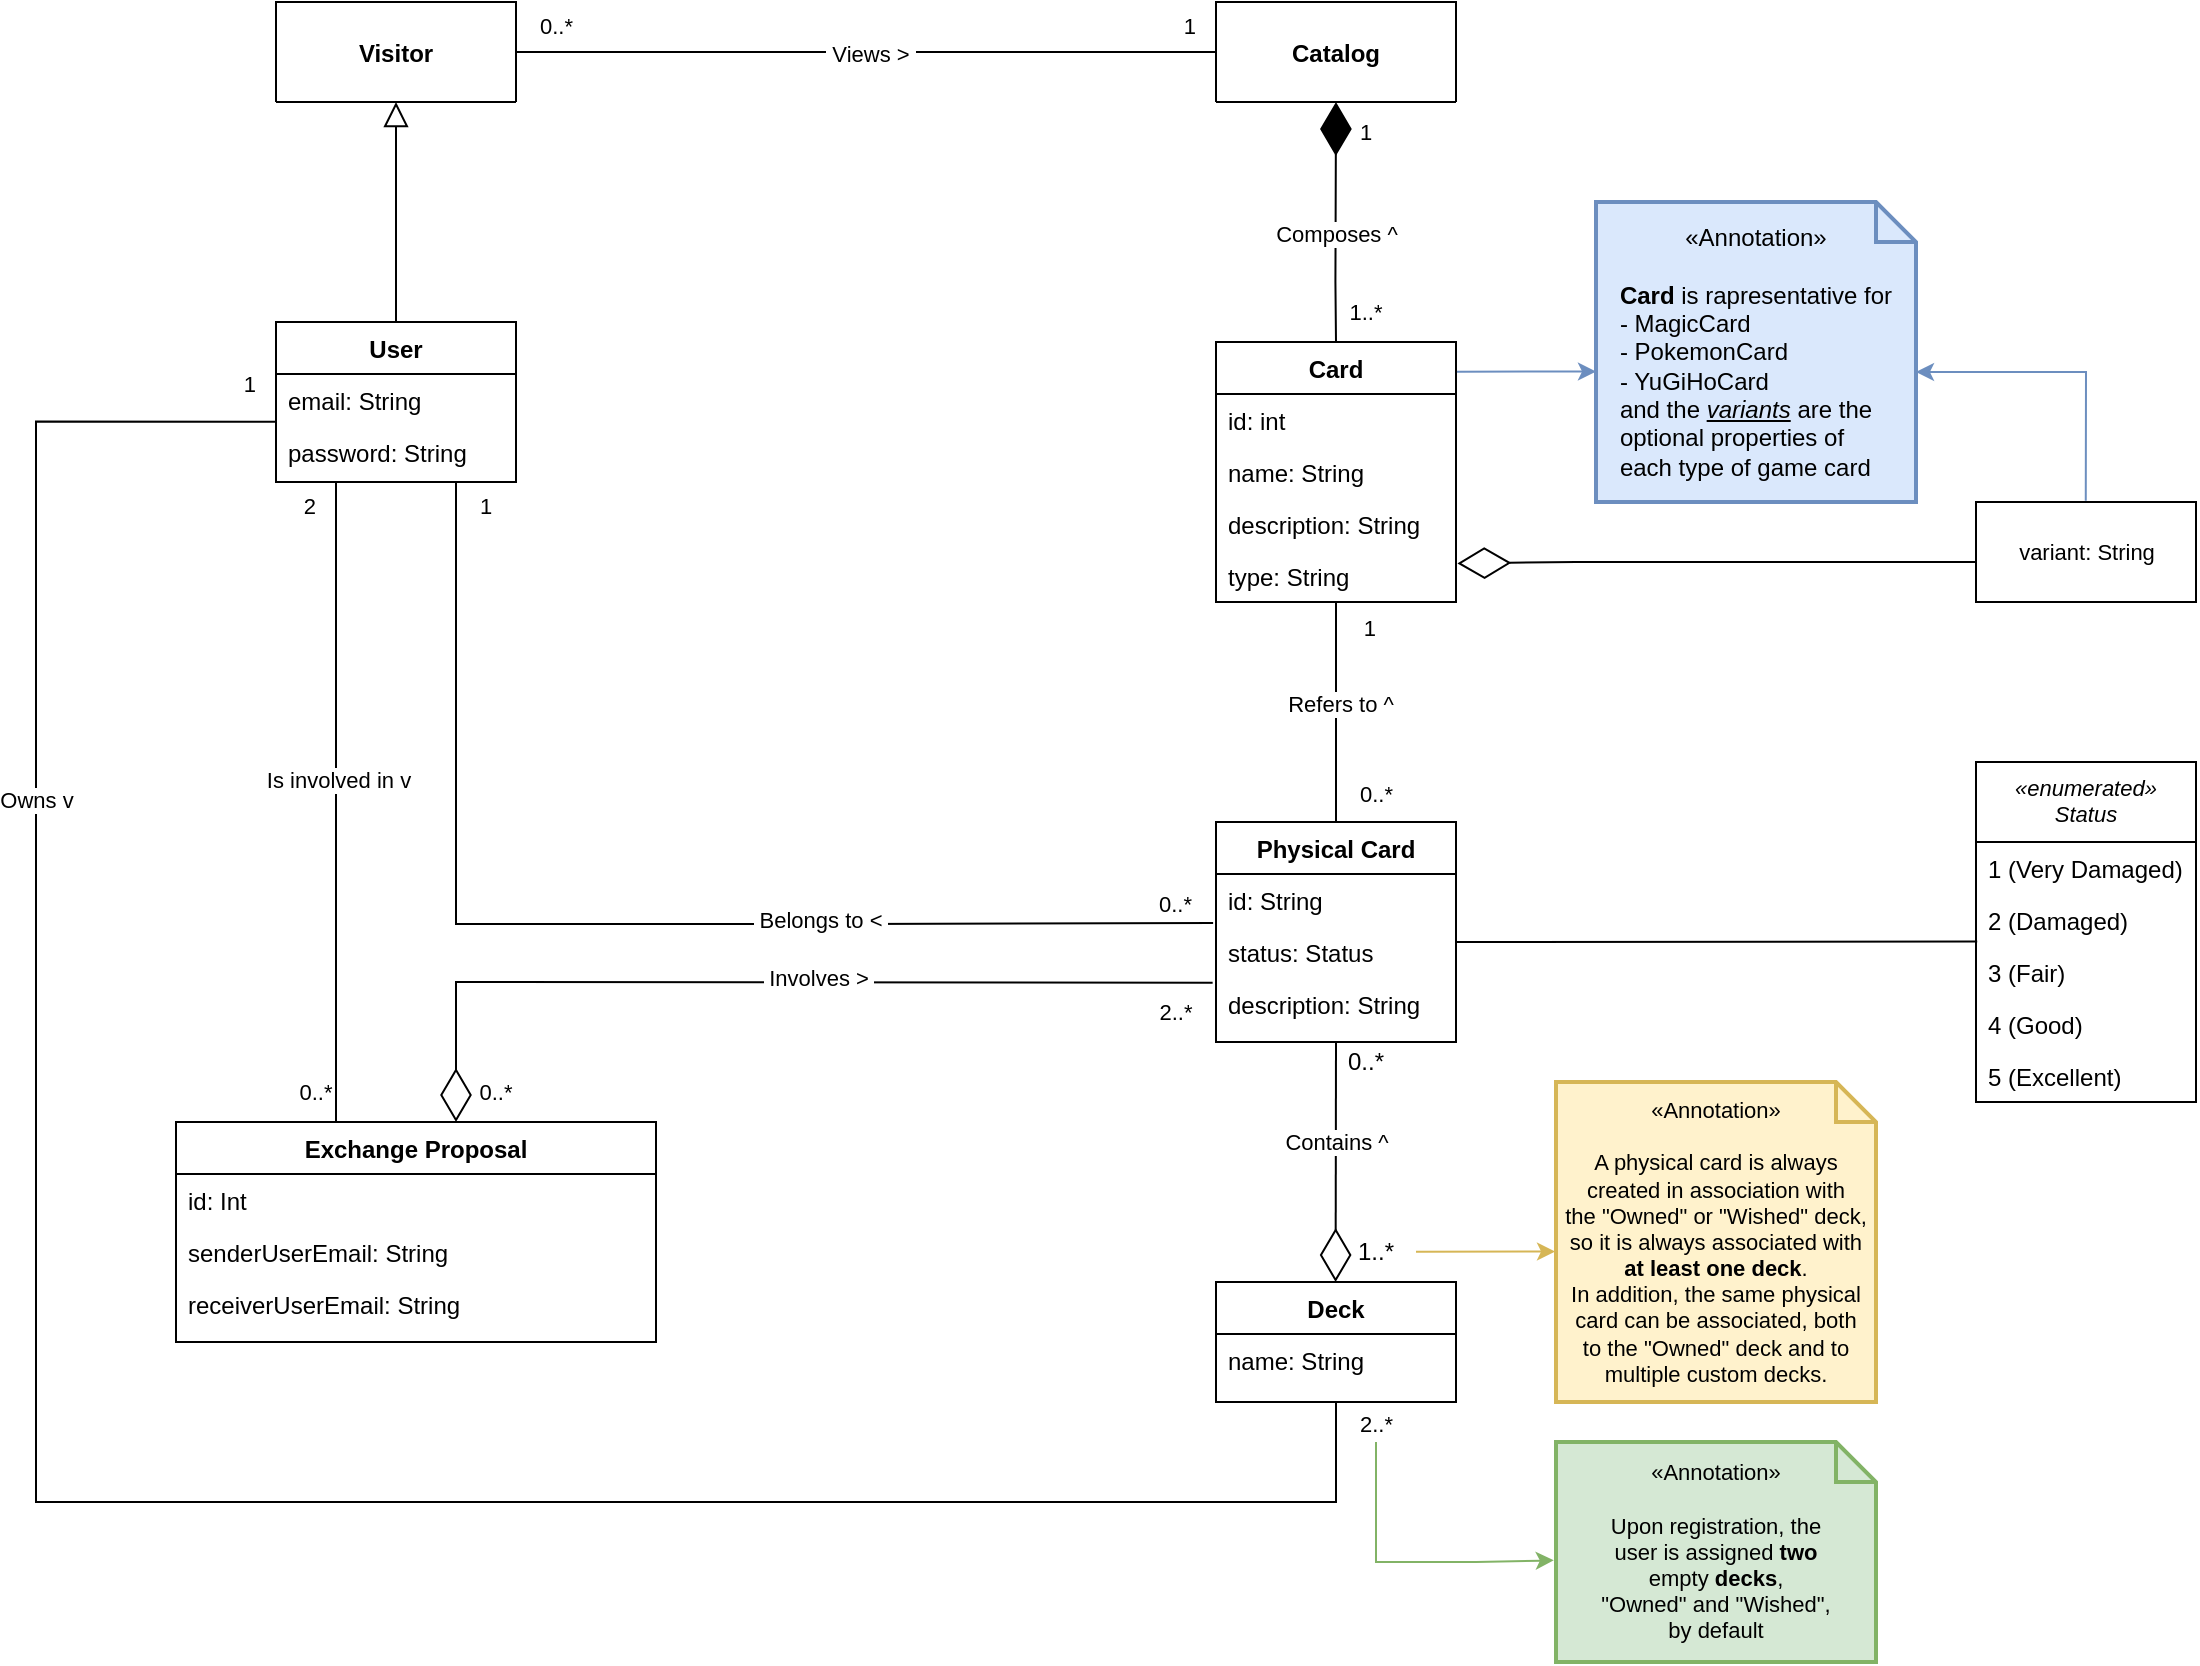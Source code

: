 <mxfile version="20.8.16" type="device"><diagram id="C5RBs43oDa-KdzZeNtuy" name="Page-1"><mxGraphModel dx="1418" dy="828" grid="1" gridSize="10" guides="1" tooltips="1" connect="1" arrows="1" fold="1" page="1" pageScale="1" pageWidth="1169" pageHeight="827" math="0" shadow="0"><root><mxCell id="WIyWlLk6GJQsqaUBKTNV-0"/><mxCell id="WIyWlLk6GJQsqaUBKTNV-1" parent="WIyWlLk6GJQsqaUBKTNV-0"/><mxCell id="zkfFHV4jXpPFQw0GAbJ--0" value="Visitor" style="swimlane;fontStyle=1;align=center;verticalAlign=middle;childLayout=stackLayout;horizontal=1;startSize=50;horizontalStack=0;resizeParent=1;resizeLast=0;collapsible=1;marginBottom=0;rounded=0;shadow=0;strokeWidth=1;" parent="WIyWlLk6GJQsqaUBKTNV-1" vertex="1"><mxGeometry x="160" y="40" width="120" height="50" as="geometry"><mxRectangle x="230" y="140" width="160" height="26" as="alternateBounds"/></mxGeometry></mxCell><mxCell id="zkfFHV4jXpPFQw0GAbJ--6" value="User" style="swimlane;fontStyle=1;align=center;verticalAlign=top;childLayout=stackLayout;horizontal=1;startSize=26;horizontalStack=0;resizeParent=1;resizeLast=0;collapsible=1;marginBottom=0;rounded=0;shadow=0;strokeWidth=1;" parent="WIyWlLk6GJQsqaUBKTNV-1" vertex="1"><mxGeometry x="160" y="200" width="120" height="80" as="geometry"><mxRectangle x="130" y="380" width="160" height="26" as="alternateBounds"/></mxGeometry></mxCell><mxCell id="zkfFHV4jXpPFQw0GAbJ--7" value="email: String" style="text;align=left;verticalAlign=top;spacingLeft=4;spacingRight=4;overflow=hidden;rotatable=0;points=[[0,0.5],[1,0.5]];portConstraint=eastwest;" parent="zkfFHV4jXpPFQw0GAbJ--6" vertex="1"><mxGeometry y="26" width="120" height="26" as="geometry"/></mxCell><mxCell id="zkfFHV4jXpPFQw0GAbJ--8" value="password: String" style="text;align=left;verticalAlign=top;spacingLeft=4;spacingRight=4;overflow=hidden;rotatable=0;points=[[0,0.5],[1,0.5]];portConstraint=eastwest;rounded=0;shadow=0;html=0;" parent="zkfFHV4jXpPFQw0GAbJ--6" vertex="1"><mxGeometry y="52" width="120" height="26" as="geometry"/></mxCell><mxCell id="zkfFHV4jXpPFQw0GAbJ--12" value="" style="endArrow=block;endSize=10;endFill=0;shadow=0;strokeWidth=1;rounded=0;edgeStyle=elbowEdgeStyle;elbow=vertical;" parent="WIyWlLk6GJQsqaUBKTNV-1" source="zkfFHV4jXpPFQw0GAbJ--6" target="zkfFHV4jXpPFQw0GAbJ--0" edge="1"><mxGeometry width="160" relative="1" as="geometry"><mxPoint x="300" y="193" as="sourcePoint"/><mxPoint x="300" y="193" as="targetPoint"/><Array as="points"><mxPoint x="220" y="160"/><mxPoint x="230" y="160"/><mxPoint x="240" y="230"/><mxPoint x="250" y="200"/></Array></mxGeometry></mxCell><mxCell id="zkfFHV4jXpPFQw0GAbJ--17" value="Card" style="swimlane;fontStyle=1;align=center;verticalAlign=top;childLayout=stackLayout;horizontal=1;startSize=26;horizontalStack=0;resizeParent=1;resizeLast=0;collapsible=1;marginBottom=0;rounded=0;shadow=0;strokeWidth=1;" parent="WIyWlLk6GJQsqaUBKTNV-1" vertex="1"><mxGeometry x="630" y="210" width="120" height="130" as="geometry"><mxRectangle x="508" y="120" width="160" height="26" as="alternateBounds"/></mxGeometry></mxCell><mxCell id="UprjWPWpT-gQ5GX2bW2V-9" value="id: int" style="text;align=left;verticalAlign=top;spacingLeft=4;spacingRight=4;overflow=hidden;rotatable=0;points=[[0,0.5],[1,0.5]];portConstraint=eastwest;" parent="zkfFHV4jXpPFQw0GAbJ--17" vertex="1"><mxGeometry y="26" width="120" height="26" as="geometry"/></mxCell><mxCell id="UprjWPWpT-gQ5GX2bW2V-10" value="name: String" style="text;align=left;verticalAlign=top;spacingLeft=4;spacingRight=4;overflow=hidden;rotatable=0;points=[[0,0.5],[1,0.5]];portConstraint=eastwest;" parent="zkfFHV4jXpPFQw0GAbJ--17" vertex="1"><mxGeometry y="52" width="120" height="26" as="geometry"/></mxCell><mxCell id="UprjWPWpT-gQ5GX2bW2V-11" value="description: String" style="text;align=left;verticalAlign=top;spacingLeft=4;spacingRight=4;overflow=hidden;rotatable=0;points=[[0,0.5],[1,0.5]];portConstraint=eastwest;" parent="zkfFHV4jXpPFQw0GAbJ--17" vertex="1"><mxGeometry y="78" width="120" height="26" as="geometry"/></mxCell><mxCell id="UprjWPWpT-gQ5GX2bW2V-12" value="type: String" style="text;align=left;verticalAlign=top;spacingLeft=4;spacingRight=4;overflow=hidden;rotatable=0;points=[[0,0.5],[1,0.5]];portConstraint=eastwest;" parent="zkfFHV4jXpPFQw0GAbJ--17" vertex="1"><mxGeometry y="104" width="120" height="26" as="geometry"/></mxCell><mxCell id="UprjWPWpT-gQ5GX2bW2V-5" value="Physical Card" style="swimlane;fontStyle=1;align=center;verticalAlign=top;childLayout=stackLayout;horizontal=1;startSize=26;horizontalStack=0;resizeParent=1;resizeLast=0;collapsible=1;marginBottom=0;rounded=0;shadow=0;strokeWidth=1;" parent="WIyWlLk6GJQsqaUBKTNV-1" vertex="1"><mxGeometry x="630" y="450" width="120" height="110" as="geometry"><mxRectangle x="508" y="120" width="160" height="26" as="alternateBounds"/></mxGeometry></mxCell><mxCell id="UprjWPWpT-gQ5GX2bW2V-8" value="id: String" style="text;align=left;verticalAlign=top;spacingLeft=4;spacingRight=4;overflow=hidden;rotatable=0;points=[[0,0.5],[1,0.5]];portConstraint=eastwest;" parent="UprjWPWpT-gQ5GX2bW2V-5" vertex="1"><mxGeometry y="26" width="120" height="26" as="geometry"/></mxCell><mxCell id="UprjWPWpT-gQ5GX2bW2V-15" value="status: Status" style="text;align=left;verticalAlign=top;spacingLeft=4;spacingRight=4;overflow=hidden;rotatable=0;points=[[0,0.5],[1,0.5]];portConstraint=eastwest;" parent="UprjWPWpT-gQ5GX2bW2V-5" vertex="1"><mxGeometry y="52" width="120" height="26" as="geometry"/></mxCell><mxCell id="UprjWPWpT-gQ5GX2bW2V-16" value="description: String" style="text;align=left;verticalAlign=top;spacingLeft=4;spacingRight=4;overflow=hidden;rotatable=0;points=[[0,0.5],[1,0.5]];portConstraint=eastwest;" parent="UprjWPWpT-gQ5GX2bW2V-5" vertex="1"><mxGeometry y="78" width="120" height="26" as="geometry"/></mxCell><mxCell id="UprjWPWpT-gQ5GX2bW2V-17" value="Deck" style="swimlane;fontStyle=1;align=center;verticalAlign=top;childLayout=stackLayout;horizontal=1;startSize=26;horizontalStack=0;resizeParent=1;resizeLast=0;collapsible=1;marginBottom=0;rounded=0;shadow=0;strokeWidth=1;" parent="WIyWlLk6GJQsqaUBKTNV-1" vertex="1"><mxGeometry x="630" y="680" width="120" height="60" as="geometry"><mxRectangle x="508" y="120" width="160" height="26" as="alternateBounds"/></mxGeometry></mxCell><mxCell id="UprjWPWpT-gQ5GX2bW2V-18" value="name: String" style="text;align=left;verticalAlign=top;spacingLeft=4;spacingRight=4;overflow=hidden;rotatable=0;points=[[0,0.5],[1,0.5]];portConstraint=eastwest;" parent="UprjWPWpT-gQ5GX2bW2V-17" vertex="1"><mxGeometry y="26" width="120" height="26" as="geometry"/></mxCell><mxCell id="UprjWPWpT-gQ5GX2bW2V-34" value="1..*" style="text;html=1;strokeColor=none;fillColor=none;align=center;verticalAlign=middle;whiteSpace=wrap;rounded=0;" parent="WIyWlLk6GJQsqaUBKTNV-1" vertex="1"><mxGeometry x="680" y="650" width="60" height="30" as="geometry"/></mxCell><mxCell id="UprjWPWpT-gQ5GX2bW2V-35" value="0..*" style="text;html=1;strokeColor=none;fillColor=none;align=center;verticalAlign=middle;whiteSpace=wrap;rounded=0;" parent="WIyWlLk6GJQsqaUBKTNV-1" vertex="1"><mxGeometry x="680" y="560" width="50" height="20" as="geometry"/></mxCell><mxCell id="UprjWPWpT-gQ5GX2bW2V-36" value="Exchange Proposal" style="swimlane;fontStyle=1;align=center;verticalAlign=top;childLayout=stackLayout;horizontal=1;startSize=26;horizontalStack=0;resizeParent=1;resizeLast=0;collapsible=1;marginBottom=0;rounded=0;shadow=0;strokeWidth=1;" parent="WIyWlLk6GJQsqaUBKTNV-1" vertex="1"><mxGeometry x="110" y="600" width="240" height="110" as="geometry"><mxRectangle x="508" y="120" width="160" height="26" as="alternateBounds"/></mxGeometry></mxCell><mxCell id="UprjWPWpT-gQ5GX2bW2V-37" value="id: Int" style="text;align=left;verticalAlign=top;spacingLeft=4;spacingRight=4;overflow=hidden;rotatable=0;points=[[0,0.5],[1,0.5]];portConstraint=eastwest;" parent="UprjWPWpT-gQ5GX2bW2V-36" vertex="1"><mxGeometry y="26" width="240" height="26" as="geometry"/></mxCell><mxCell id="UprjWPWpT-gQ5GX2bW2V-38" value="senderUserEmail: String" style="text;align=left;verticalAlign=top;spacingLeft=4;spacingRight=4;overflow=hidden;rotatable=0;points=[[0,0.5],[1,0.5]];portConstraint=eastwest;" parent="UprjWPWpT-gQ5GX2bW2V-36" vertex="1"><mxGeometry y="52" width="240" height="26" as="geometry"/></mxCell><mxCell id="w9-zVDfy-rZA0x76wDRn-33" value="receiverUserEmail: String" style="text;align=left;verticalAlign=top;spacingLeft=4;spacingRight=4;overflow=hidden;rotatable=0;points=[[0,0.5],[1,0.5]];portConstraint=eastwest;" parent="UprjWPWpT-gQ5GX2bW2V-36" vertex="1"><mxGeometry y="78" width="240" height="26" as="geometry"/></mxCell><mxCell id="w9-zVDfy-rZA0x76wDRn-11" value="" style="endArrow=none;html=1;edgeStyle=orthogonalEdgeStyle;rounded=0;exitX=1;exitY=0.5;exitDx=0;exitDy=0;" parent="WIyWlLk6GJQsqaUBKTNV-1" source="zkfFHV4jXpPFQw0GAbJ--0" edge="1"><mxGeometry relative="1" as="geometry"><mxPoint x="290" y="70" as="sourcePoint"/><mxPoint x="630" y="65" as="targetPoint"/><Array as="points"><mxPoint x="620" y="65"/><mxPoint x="620" y="65"/></Array></mxGeometry></mxCell><mxCell id="w9-zVDfy-rZA0x76wDRn-12" value="0..*" style="edgeLabel;resizable=0;html=1;align=left;verticalAlign=bottom;" parent="w9-zVDfy-rZA0x76wDRn-11" connectable="0" vertex="1"><mxGeometry x="-1" relative="1" as="geometry"><mxPoint x="10" y="-5" as="offset"/></mxGeometry></mxCell><mxCell id="w9-zVDfy-rZA0x76wDRn-13" value="1" style="edgeLabel;resizable=0;html=1;align=right;verticalAlign=bottom;" parent="w9-zVDfy-rZA0x76wDRn-11" connectable="0" vertex="1"><mxGeometry x="1" relative="1" as="geometry"><mxPoint x="-10" y="-5" as="offset"/></mxGeometry></mxCell><mxCell id="w9-zVDfy-rZA0x76wDRn-44" value="&amp;nbsp;Views &amp;gt;&amp;nbsp;" style="edgeLabel;html=1;align=center;verticalAlign=middle;resizable=0;points=[];" parent="w9-zVDfy-rZA0x76wDRn-11" vertex="1" connectable="0"><mxGeometry x="-0.068" y="-1" relative="1" as="geometry"><mxPoint x="14" as="offset"/></mxGeometry></mxCell><mxCell id="w9-zVDfy-rZA0x76wDRn-21" value="" style="endArrow=none;html=1;edgeStyle=orthogonalEdgeStyle;rounded=0;entryX=-0.012;entryY=-0.056;entryDx=0;entryDy=0;entryPerimeter=0;exitX=0.75;exitY=1;exitDx=0;exitDy=0;" parent="WIyWlLk6GJQsqaUBKTNV-1" source="zkfFHV4jXpPFQw0GAbJ--6" target="UprjWPWpT-gQ5GX2bW2V-15" edge="1"><mxGeometry relative="1" as="geometry"><mxPoint x="250" y="300" as="sourcePoint"/><mxPoint x="450" y="390" as="targetPoint"/><Array as="points"><mxPoint x="250" y="501"/><mxPoint x="450" y="501"/></Array></mxGeometry></mxCell><mxCell id="w9-zVDfy-rZA0x76wDRn-22" value="1" style="edgeLabel;resizable=0;html=1;align=left;verticalAlign=bottom;" parent="w9-zVDfy-rZA0x76wDRn-21" connectable="0" vertex="1"><mxGeometry x="-1" relative="1" as="geometry"><mxPoint x="10" y="20" as="offset"/></mxGeometry></mxCell><mxCell id="w9-zVDfy-rZA0x76wDRn-23" value="0..*" style="edgeLabel;resizable=0;html=1;align=right;verticalAlign=bottom;" parent="w9-zVDfy-rZA0x76wDRn-21" connectable="0" vertex="1"><mxGeometry x="1" relative="1" as="geometry"><mxPoint x="-10" y="-1" as="offset"/></mxGeometry></mxCell><mxCell id="UueqK07AXD6fO8lfCrL9-8" value="&amp;nbsp;Belongs to &amp;lt;&amp;nbsp;" style="edgeLabel;html=1;align=center;verticalAlign=middle;resizable=0;points=[];" parent="w9-zVDfy-rZA0x76wDRn-21" vertex="1" connectable="0"><mxGeometry x="0.193" y="2" relative="1" as="geometry"><mxPoint x="45" as="offset"/></mxGeometry></mxCell><mxCell id="w9-zVDfy-rZA0x76wDRn-24" value="" style="endArrow=none;html=1;edgeStyle=orthogonalEdgeStyle;rounded=0;exitX=0.5;exitY=0;exitDx=0;exitDy=0;" parent="WIyWlLk6GJQsqaUBKTNV-1" source="UprjWPWpT-gQ5GX2bW2V-5" edge="1"><mxGeometry relative="1" as="geometry"><mxPoint x="280" y="250" as="sourcePoint"/><mxPoint x="690" y="340" as="targetPoint"/><Array as="points"><mxPoint x="690" y="340"/></Array></mxGeometry></mxCell><mxCell id="w9-zVDfy-rZA0x76wDRn-25" value="0..*" style="edgeLabel;resizable=0;html=1;align=left;verticalAlign=bottom;" parent="w9-zVDfy-rZA0x76wDRn-24" connectable="0" vertex="1"><mxGeometry x="-1" relative="1" as="geometry"><mxPoint x="10" y="-6" as="offset"/></mxGeometry></mxCell><mxCell id="w9-zVDfy-rZA0x76wDRn-26" value="1" style="edgeLabel;resizable=0;html=1;align=right;verticalAlign=bottom;" parent="w9-zVDfy-rZA0x76wDRn-24" connectable="0" vertex="1"><mxGeometry x="1" relative="1" as="geometry"><mxPoint x="20" y="21" as="offset"/></mxGeometry></mxCell><mxCell id="UueqK07AXD6fO8lfCrL9-0" value="Refers to ^" style="edgeLabel;html=1;align=center;verticalAlign=middle;resizable=0;points=[];" parent="w9-zVDfy-rZA0x76wDRn-24" vertex="1" connectable="0"><mxGeometry x="0.63" y="-2" relative="1" as="geometry"><mxPoint y="30" as="offset"/></mxGeometry></mxCell><mxCell id="w9-zVDfy-rZA0x76wDRn-30" value="" style="endArrow=none;html=1;edgeStyle=orthogonalEdgeStyle;rounded=0;exitX=0.25;exitY=1;exitDx=0;exitDy=0;" parent="WIyWlLk6GJQsqaUBKTNV-1" source="zkfFHV4jXpPFQw0GAbJ--6" edge="1"><mxGeometry relative="1" as="geometry"><mxPoint x="160" y="280" as="sourcePoint"/><mxPoint x="190" y="600" as="targetPoint"/><Array as="points"><mxPoint x="190" y="600"/></Array></mxGeometry></mxCell><mxCell id="w9-zVDfy-rZA0x76wDRn-32" value="2" style="edgeLabel;resizable=0;html=1;align=right;verticalAlign=bottom;" parent="w9-zVDfy-rZA0x76wDRn-30" connectable="0" vertex="1"><mxGeometry x="1" relative="1" as="geometry"><mxPoint x="-10" y="-300" as="offset"/></mxGeometry></mxCell><mxCell id="UueqK07AXD6fO8lfCrL9-9" value="Is involved in v" style="edgeLabel;html=1;align=center;verticalAlign=middle;resizable=0;points=[];" parent="w9-zVDfy-rZA0x76wDRn-30" vertex="1" connectable="0"><mxGeometry x="-0.137" y="1" relative="1" as="geometry"><mxPoint y="11" as="offset"/></mxGeometry></mxCell><mxCell id="w9-zVDfy-rZA0x76wDRn-34" value="" style="endArrow=diamondThin;endFill=1;endSize=24;html=1;rounded=0;exitX=0.5;exitY=0;exitDx=0;exitDy=0;entryX=0.5;entryY=1;entryDx=0;entryDy=0;" parent="WIyWlLk6GJQsqaUBKTNV-1" source="zkfFHV4jXpPFQw0GAbJ--17" target="YLboeX1FS55GDw2Aljf4-1" edge="1"><mxGeometry width="160" relative="1" as="geometry"><mxPoint x="690.0" y="200" as="sourcePoint"/><mxPoint x="689.71" y="100" as="targetPoint"/><Array as="points"><mxPoint x="689.71" y="180"/></Array></mxGeometry></mxCell><mxCell id="UueqK07AXD6fO8lfCrL9-4" value="Composes ^" style="edgeLabel;html=1;align=center;verticalAlign=middle;resizable=0;points=[];" parent="w9-zVDfy-rZA0x76wDRn-34" vertex="1" connectable="0"><mxGeometry x="0.01" y="-1" relative="1" as="geometry"><mxPoint x="-1" y="6" as="offset"/></mxGeometry></mxCell><mxCell id="w9-zVDfy-rZA0x76wDRn-38" value="" style="endArrow=none;html=1;edgeStyle=orthogonalEdgeStyle;rounded=0;entryX=0.5;entryY=1;entryDx=0;entryDy=0;exitX=0.001;exitY=0.917;exitDx=0;exitDy=0;exitPerimeter=0;" parent="WIyWlLk6GJQsqaUBKTNV-1" source="zkfFHV4jXpPFQw0GAbJ--7" target="UprjWPWpT-gQ5GX2bW2V-17" edge="1"><mxGeometry relative="1" as="geometry"><mxPoint x="160" y="230" as="sourcePoint"/><mxPoint x="580" y="690" as="targetPoint"/><Array as="points"><mxPoint x="40" y="250"/><mxPoint x="40" y="790"/><mxPoint x="690" y="790"/></Array></mxGeometry></mxCell><mxCell id="w9-zVDfy-rZA0x76wDRn-39" value="2..*" style="edgeLabel;resizable=0;html=1;align=left;verticalAlign=bottom;" parent="w9-zVDfy-rZA0x76wDRn-38" connectable="0" vertex="1"><mxGeometry x="-1" relative="1" as="geometry"><mxPoint x="540" y="510" as="offset"/></mxGeometry></mxCell><mxCell id="w9-zVDfy-rZA0x76wDRn-40" value="1" style="edgeLabel;resizable=0;html=1;align=right;verticalAlign=bottom;" parent="w9-zVDfy-rZA0x76wDRn-38" connectable="0" vertex="1"><mxGeometry x="1" relative="1" as="geometry"><mxPoint x="-540" y="-500" as="offset"/></mxGeometry></mxCell><mxCell id="UueqK07AXD6fO8lfCrL9-7" value="Owns v" style="edgeLabel;html=1;align=center;verticalAlign=middle;resizable=0;points=[];" parent="w9-zVDfy-rZA0x76wDRn-38" vertex="1" connectable="0"><mxGeometry x="-0.458" y="3" relative="1" as="geometry"><mxPoint x="-3" y="-59" as="offset"/></mxGeometry></mxCell><mxCell id="w9-zVDfy-rZA0x76wDRn-46" value="" style="endArrow=none;html=1;edgeStyle=orthogonalEdgeStyle;rounded=0;entryX=0.005;entryY=0.915;entryDx=0;entryDy=0;entryPerimeter=0;" parent="WIyWlLk6GJQsqaUBKTNV-1" target="w9-zVDfy-rZA0x76wDRn-62" edge="1"><mxGeometry relative="1" as="geometry"><mxPoint x="750" y="510" as="sourcePoint"/><mxPoint x="920" y="460" as="targetPoint"/><Array as="points"><mxPoint x="1011" y="510"/></Array></mxGeometry></mxCell><mxCell id="w9-zVDfy-rZA0x76wDRn-49" value="«enumerated»&#10;Status" style="swimlane;fontStyle=2;align=center;verticalAlign=top;childLayout=stackLayout;horizontal=1;startSize=40;horizontalStack=0;resizeParent=1;resizeLast=0;collapsible=1;marginBottom=0;rounded=0;shadow=0;strokeWidth=1;fontSize=11;" parent="WIyWlLk6GJQsqaUBKTNV-1" vertex="1"><mxGeometry x="1010" y="420" width="110" height="170" as="geometry"><mxRectangle x="508" y="120" width="160" height="26" as="alternateBounds"/></mxGeometry></mxCell><mxCell id="w9-zVDfy-rZA0x76wDRn-50" value="1 (Very Damaged)" style="text;align=left;verticalAlign=top;spacingLeft=4;spacingRight=4;overflow=hidden;rotatable=0;points=[[0,0.5],[1,0.5]];portConstraint=eastwest;" parent="w9-zVDfy-rZA0x76wDRn-49" vertex="1"><mxGeometry y="40" width="110" height="26" as="geometry"/></mxCell><mxCell id="w9-zVDfy-rZA0x76wDRn-62" value="2 (Damaged)" style="text;align=left;verticalAlign=top;spacingLeft=4;spacingRight=4;overflow=hidden;rotatable=0;points=[[0,0.5],[1,0.5]];portConstraint=eastwest;" parent="w9-zVDfy-rZA0x76wDRn-49" vertex="1"><mxGeometry y="66" width="110" height="26" as="geometry"/></mxCell><mxCell id="w9-zVDfy-rZA0x76wDRn-63" value="3 (Fair)" style="text;align=left;verticalAlign=top;spacingLeft=4;spacingRight=4;overflow=hidden;rotatable=0;points=[[0,0.5],[1,0.5]];portConstraint=eastwest;" parent="w9-zVDfy-rZA0x76wDRn-49" vertex="1"><mxGeometry y="92" width="110" height="26" as="geometry"/></mxCell><mxCell id="w9-zVDfy-rZA0x76wDRn-64" value="4 (Good)" style="text;align=left;verticalAlign=top;spacingLeft=4;spacingRight=4;overflow=hidden;rotatable=0;points=[[0,0.5],[1,0.5]];portConstraint=eastwest;" parent="w9-zVDfy-rZA0x76wDRn-49" vertex="1"><mxGeometry y="118" width="110" height="26" as="geometry"/></mxCell><mxCell id="w9-zVDfy-rZA0x76wDRn-65" value="5 (Excellent)" style="text;align=left;verticalAlign=top;spacingLeft=4;spacingRight=4;overflow=hidden;rotatable=0;points=[[0,0.5],[1,0.5]];portConstraint=eastwest;" parent="w9-zVDfy-rZA0x76wDRn-49" vertex="1"><mxGeometry y="144" width="110" height="26" as="geometry"/></mxCell><mxCell id="w9-zVDfy-rZA0x76wDRn-53" value="" style="endArrow=diamondThin;endFill=0;endSize=24;html=1;rounded=0;exitX=0.5;exitY=1;exitDx=0;exitDy=0;" parent="WIyWlLk6GJQsqaUBKTNV-1" source="UprjWPWpT-gQ5GX2bW2V-5" edge="1"><mxGeometry width="160" relative="1" as="geometry"><mxPoint x="690" y="570" as="sourcePoint"/><mxPoint x="689.8" y="680" as="targetPoint"/><Array as="points"/></mxGeometry></mxCell><mxCell id="w9-zVDfy-rZA0x76wDRn-61" value="Contains ^" style="edgeLabel;html=1;align=center;verticalAlign=middle;resizable=0;points=[];fontSize=11;" parent="w9-zVDfy-rZA0x76wDRn-53" vertex="1" connectable="0"><mxGeometry x="0.12" y="-1" relative="1" as="geometry"><mxPoint x="1" y="-17" as="offset"/></mxGeometry></mxCell><mxCell id="w9-zVDfy-rZA0x76wDRn-59" value="variant: String" style="html=1;fontSize=11;container=1;" parent="WIyWlLk6GJQsqaUBKTNV-1" vertex="1"><mxGeometry x="1010" y="290" width="110" height="50" as="geometry"/></mxCell><mxCell id="w9-zVDfy-rZA0x76wDRn-60" value="" style="endArrow=diamondThin;endFill=0;endSize=24;html=1;rounded=0;fontSize=11;entryX=1.006;entryY=0.258;entryDx=0;entryDy=0;entryPerimeter=0;" parent="WIyWlLk6GJQsqaUBKTNV-1" target="UprjWPWpT-gQ5GX2bW2V-12" edge="1"><mxGeometry width="160" relative="1" as="geometry"><mxPoint x="1010" y="320" as="sourcePoint"/><mxPoint x="840" y="270" as="targetPoint"/><Array as="points"><mxPoint x="910" y="320"/><mxPoint x="810" y="320"/></Array></mxGeometry></mxCell><mxCell id="w9-zVDfy-rZA0x76wDRn-66" value="1" style="text;html=1;strokeColor=none;fillColor=none;align=center;verticalAlign=middle;whiteSpace=wrap;rounded=0;fontSize=11;" parent="WIyWlLk6GJQsqaUBKTNV-1" vertex="1"><mxGeometry x="675" y="90" width="60" height="30" as="geometry"/></mxCell><mxCell id="w9-zVDfy-rZA0x76wDRn-67" value="1..*" style="text;html=1;strokeColor=none;fillColor=none;align=center;verticalAlign=middle;whiteSpace=wrap;rounded=0;fontSize=11;" parent="WIyWlLk6GJQsqaUBKTNV-1" vertex="1"><mxGeometry x="675" y="180" width="60" height="30" as="geometry"/></mxCell><mxCell id="gCSY66nAsXEg3Xm3BuFt-4" value="&lt;div style=&quot;border-color: var(--border-color); font-size: 12px;&quot;&gt;&lt;font style=&quot;border-color: var(--border-color);&quot;&gt;«Annotation»&lt;/font&gt;&lt;/div&gt;&lt;div style=&quot;border-color: var(--border-color); font-size: 12px; text-align: left;&quot;&gt;&lt;span style=&quot;border-color: var(--border-color); background-color: initial;&quot;&gt;&lt;br style=&quot;border-color: var(--border-color);&quot;&gt;&lt;/span&gt;&lt;/div&gt;&lt;font style=&quot;border-color: var(--border-color); font-size: 12px; text-align: left;&quot;&gt;&lt;div style=&quot;border-color: var(--border-color);&quot;&gt;&lt;b style=&quot;border-color: var(--border-color); background-color: initial;&quot;&gt;Card&amp;nbsp;&lt;/b&gt;&lt;span style=&quot;border-color: var(--border-color); background-color: initial;&quot;&gt;is rapresentative for&lt;/span&gt;&lt;/div&gt;&lt;div style=&quot;border-color: var(--border-color);&quot;&gt;&lt;span style=&quot;border-color: var(--border-color); background-color: initial;&quot;&gt;- MagicCard&lt;/span&gt;&lt;/div&gt;&lt;div style=&quot;border-color: var(--border-color);&quot;&gt;&lt;span style=&quot;border-color: var(--border-color); background-color: initial;&quot;&gt;- PokemonCard&lt;/span&gt;&lt;/div&gt;&lt;div style=&quot;border-color: var(--border-color);&quot;&gt;&lt;span style=&quot;border-color: var(--border-color); background-color: initial;&quot;&gt;- YuGiHoCard&lt;/span&gt;&lt;/div&gt;&lt;div style=&quot;border-color: var(--border-color);&quot;&gt;&lt;span style=&quot;border-color: var(--border-color); background-color: initial;&quot;&gt;and the &lt;i style=&quot;&quot;&gt;&lt;u&gt;variants&lt;/u&gt;&lt;/i&gt;&amp;nbsp;are the&lt;/span&gt;&lt;/div&gt;&lt;div style=&quot;border-color: var(--border-color);&quot;&gt;&lt;span style=&quot;border-color: var(--border-color); background-color: initial;&quot;&gt;optional properties of&amp;nbsp;&lt;/span&gt;&lt;/div&gt;&lt;div style=&quot;border-color: var(--border-color);&quot;&gt;&lt;span style=&quot;border-color: var(--border-color); background-color: initial;&quot;&gt;each type of&amp;nbsp;&lt;/span&gt;&lt;span style=&quot;background-color: initial;&quot;&gt;game card&lt;/span&gt;&lt;/div&gt;&lt;/font&gt;" style="shape=note;strokeWidth=2;fontSize=14;size=20;whiteSpace=wrap;html=1;fillColor=#dae8fc;strokeColor=#6c8ebf;" parent="WIyWlLk6GJQsqaUBKTNV-1" vertex="1"><mxGeometry x="820" y="140" width="160" height="150" as="geometry"/></mxCell><mxCell id="p2v7qvm_5poQ5IFICx_g-0" value="" style="endArrow=classic;html=1;rounded=0;entryX=0;entryY=0.565;entryDx=0;entryDy=0;entryPerimeter=0;exitX=1.004;exitY=0.114;exitDx=0;exitDy=0;exitPerimeter=0;fillColor=#dae8fc;strokeColor=#6c8ebf;" parent="WIyWlLk6GJQsqaUBKTNV-1" source="zkfFHV4jXpPFQw0GAbJ--17" target="gCSY66nAsXEg3Xm3BuFt-4" edge="1"><mxGeometry width="50" height="50" relative="1" as="geometry"><mxPoint x="690" y="290" as="sourcePoint"/><mxPoint x="740" y="240" as="targetPoint"/></mxGeometry></mxCell><mxCell id="p2v7qvm_5poQ5IFICx_g-1" value="&lt;div style=&quot;border-color: var(--border-color); font-size: 11px;&quot;&gt;&lt;font style=&quot;border-color: var(--border-color); font-size: 11px;&quot;&gt;«Annotation»&lt;/font&gt;&lt;/div&gt;&lt;div style=&quot;border-color: var(--border-color); font-size: 11px;&quot;&gt;&lt;span style=&quot;border-color: var(--border-color); background-color: initial;&quot;&gt;&lt;font style=&quot;font-size: 11px;&quot;&gt;&lt;br style=&quot;border-color: var(--border-color);&quot;&gt;&lt;/font&gt;&lt;/span&gt;&lt;/div&gt;&lt;font style=&quot;border-color: var(--border-color); font-size: 11px;&quot;&gt;&lt;div style=&quot;border-color: var(--border-color);&quot;&gt;&lt;span style=&quot;border-color: var(--border-color); background-color: initial;&quot;&gt;Upon registration, the&lt;/span&gt;&lt;/div&gt;&lt;div style=&quot;border-color: var(--border-color);&quot;&gt;&lt;span style=&quot;border-color: var(--border-color); background-color: initial;&quot;&gt;user&amp;nbsp;&lt;/span&gt;&lt;span style=&quot;background-color: initial; border-color: var(--border-color);&quot;&gt;is assigned &lt;b&gt;two &lt;/b&gt;empty&amp;nbsp;&lt;/span&gt;&lt;b style=&quot;background-color: initial;&quot;&gt;decks&lt;/b&gt;&lt;span style=&quot;background-color: initial;&quot;&gt;,&lt;/span&gt;&lt;/div&gt;&lt;div style=&quot;border-color: var(--border-color);&quot;&gt;&lt;span style=&quot;background-color: initial;&quot;&gt;&quot;Owned&quot; and &quot;Wished&quot;,&lt;/span&gt;&lt;/div&gt;&lt;div style=&quot;border-color: var(--border-color);&quot;&gt;&lt;span style=&quot;background-color: initial;&quot;&gt;by default&lt;/span&gt;&lt;/div&gt;&lt;/font&gt;" style="shape=note;strokeWidth=2;fontSize=14;size=20;whiteSpace=wrap;html=1;fillColor=#d5e8d4;strokeColor=#82b366;align=center;" parent="WIyWlLk6GJQsqaUBKTNV-1" vertex="1"><mxGeometry x="800" y="760" width="160" height="110" as="geometry"/></mxCell><mxCell id="p2v7qvm_5poQ5IFICx_g-2" value="" style="endArrow=classic;html=1;rounded=0;fillColor=#d5e8d4;strokeColor=#82b366;entryX=-0.007;entryY=0.538;entryDx=0;entryDy=0;entryPerimeter=0;" parent="WIyWlLk6GJQsqaUBKTNV-1" target="p2v7qvm_5poQ5IFICx_g-1" edge="1"><mxGeometry width="50" height="50" relative="1" as="geometry"><mxPoint x="710" y="760" as="sourcePoint"/><mxPoint x="820" y="780" as="targetPoint"/><Array as="points"><mxPoint x="710" y="820"/><mxPoint x="760" y="820"/></Array></mxGeometry></mxCell><mxCell id="YLboeX1FS55GDw2Aljf4-0" value="" style="endArrow=classic;html=1;rounded=0;entryX=0;entryY=0;entryDx=160;entryDy=85;entryPerimeter=0;exitX=0.499;exitY=-0.012;exitDx=0;exitDy=0;exitPerimeter=0;fillColor=#dae8fc;strokeColor=#6c8ebf;" parent="WIyWlLk6GJQsqaUBKTNV-1" source="w9-zVDfy-rZA0x76wDRn-59" target="gCSY66nAsXEg3Xm3BuFt-4" edge="1"><mxGeometry width="50" height="50" relative="1" as="geometry"><mxPoint x="1060" y="290.18" as="sourcePoint"/><mxPoint x="1128.72" y="290.0" as="targetPoint"/><Array as="points"><mxPoint x="1065" y="225"/></Array></mxGeometry></mxCell><mxCell id="YLboeX1FS55GDw2Aljf4-1" value="Catalog" style="swimlane;fontStyle=1;align=center;verticalAlign=middle;childLayout=stackLayout;horizontal=1;startSize=50;horizontalStack=0;resizeParent=1;resizeLast=0;collapsible=1;marginBottom=0;rounded=0;shadow=0;strokeWidth=1;" parent="WIyWlLk6GJQsqaUBKTNV-1" vertex="1"><mxGeometry x="630" y="40" width="120" height="50" as="geometry"><mxRectangle x="230" y="140" width="160" height="26" as="alternateBounds"/></mxGeometry></mxCell><mxCell id="sFMsOTMCrepT3tC-z642-0" value="" style="endArrow=diamondThin;endFill=0;endSize=24;html=1;rounded=0;exitX=-0.014;exitY=0.093;exitDx=0;exitDy=0;exitPerimeter=0;" parent="WIyWlLk6GJQsqaUBKTNV-1" source="UprjWPWpT-gQ5GX2bW2V-16" edge="1"><mxGeometry width="160" relative="1" as="geometry"><mxPoint x="250.2" y="480" as="sourcePoint"/><mxPoint x="250.0" y="600" as="targetPoint"/><Array as="points"><mxPoint x="250" y="530"/></Array></mxGeometry></mxCell><mxCell id="sFMsOTMCrepT3tC-z642-1" value="&amp;nbsp;Involves &amp;gt;&amp;nbsp;" style="edgeLabel;html=1;align=center;verticalAlign=middle;resizable=0;points=[];fontSize=11;" parent="sFMsOTMCrepT3tC-z642-0" vertex="1" connectable="0"><mxGeometry x="0.12" y="-1" relative="1" as="geometry"><mxPoint x="53" y="-1" as="offset"/></mxGeometry></mxCell><mxCell id="sFMsOTMCrepT3tC-z642-3" value="0..*" style="text;html=1;strokeColor=none;fillColor=none;align=center;verticalAlign=middle;whiteSpace=wrap;rounded=0;fontSize=11;" parent="WIyWlLk6GJQsqaUBKTNV-1" vertex="1"><mxGeometry x="240" y="570" width="60" height="30" as="geometry"/></mxCell><mxCell id="sFMsOTMCrepT3tC-z642-4" value="2..*" style="text;html=1;strokeColor=none;fillColor=none;align=center;verticalAlign=middle;whiteSpace=wrap;rounded=0;fontSize=11;" parent="WIyWlLk6GJQsqaUBKTNV-1" vertex="1"><mxGeometry x="580" y="530" width="60" height="30" as="geometry"/></mxCell><mxCell id="sFMsOTMCrepT3tC-z642-6" value="0..*" style="text;html=1;strokeColor=none;fillColor=none;align=center;verticalAlign=middle;whiteSpace=wrap;rounded=0;fontSize=11;" parent="WIyWlLk6GJQsqaUBKTNV-1" vertex="1"><mxGeometry x="150" y="570" width="60" height="30" as="geometry"/></mxCell><mxCell id="sFMsOTMCrepT3tC-z642-7" value="" style="endArrow=classic;html=1;rounded=0;entryX=0;entryY=0.565;entryDx=0;entryDy=0;entryPerimeter=0;exitX=1.004;exitY=0.114;exitDx=0;exitDy=0;exitPerimeter=0;fillColor=#fff2cc;strokeColor=#d6b656;" parent="WIyWlLk6GJQsqaUBKTNV-1" edge="1"><mxGeometry width="50" height="50" relative="1" as="geometry"><mxPoint x="730.0" y="664.83" as="sourcePoint"/><mxPoint x="799.52" y="664.76" as="targetPoint"/></mxGeometry></mxCell><mxCell id="sFMsOTMCrepT3tC-z642-8" value="&lt;div style=&quot;border-color: var(--border-color); font-size: 11px;&quot;&gt;&lt;font style=&quot;border-color: var(--border-color); font-size: 11px;&quot;&gt;«Annotation»&lt;/font&gt;&lt;/div&gt;&lt;div style=&quot;border-color: var(--border-color); font-size: 11px;&quot;&gt;&lt;span style=&quot;border-color: var(--border-color); background-color: initial;&quot;&gt;&lt;font style=&quot;font-size: 11px;&quot;&gt;&lt;br style=&quot;border-color: var(--border-color);&quot;&gt;&lt;/font&gt;&lt;/span&gt;&lt;/div&gt;&lt;font style=&quot;border-color: var(--border-color); font-size: 11px;&quot;&gt;&lt;div style=&quot;border-color: var(--border-color);&quot;&gt;&lt;font style=&quot;font-size: 11px;&quot;&gt;A physical card is always created in association with&lt;/font&gt;&lt;/div&gt;&lt;div style=&quot;border-color: var(--border-color);&quot;&gt;&lt;font style=&quot;font-size: 11px;&quot;&gt;the &quot;Owned&quot; or &quot;Wished&quot;&amp;nbsp;&lt;/font&gt;&lt;span style=&quot;background-color: initial;&quot;&gt;deck, so it is always&amp;nbsp;&lt;/span&gt;&lt;span style=&quot;background-color: initial;&quot;&gt;associated with &lt;b&gt;at least&amp;nbsp;&lt;/b&gt;&lt;/span&gt;&lt;span style=&quot;background-color: initial;&quot;&gt;&lt;b&gt;one deck&lt;/b&gt;.&lt;/span&gt;&lt;/div&gt;&lt;div style=&quot;border-color: var(--border-color);&quot;&gt;&lt;font style=&quot;font-size: 11px;&quot;&gt;In addition, the same physical card can be associated, both&lt;/font&gt;&lt;/div&gt;&lt;div style=&quot;border-color: var(--border-color);&quot;&gt;&lt;font style=&quot;font-size: 11px;&quot;&gt;to the &quot;Owned&quot; deck and to multiple custom decks.&lt;/font&gt;&lt;br&gt;&lt;/div&gt;&lt;/font&gt;" style="shape=note;strokeWidth=2;fontSize=14;size=20;whiteSpace=wrap;html=1;fillColor=#fff2cc;strokeColor=#d6b656;align=center;" parent="WIyWlLk6GJQsqaUBKTNV-1" vertex="1"><mxGeometry x="800" y="580" width="160" height="160" as="geometry"/></mxCell></root></mxGraphModel></diagram></mxfile>
